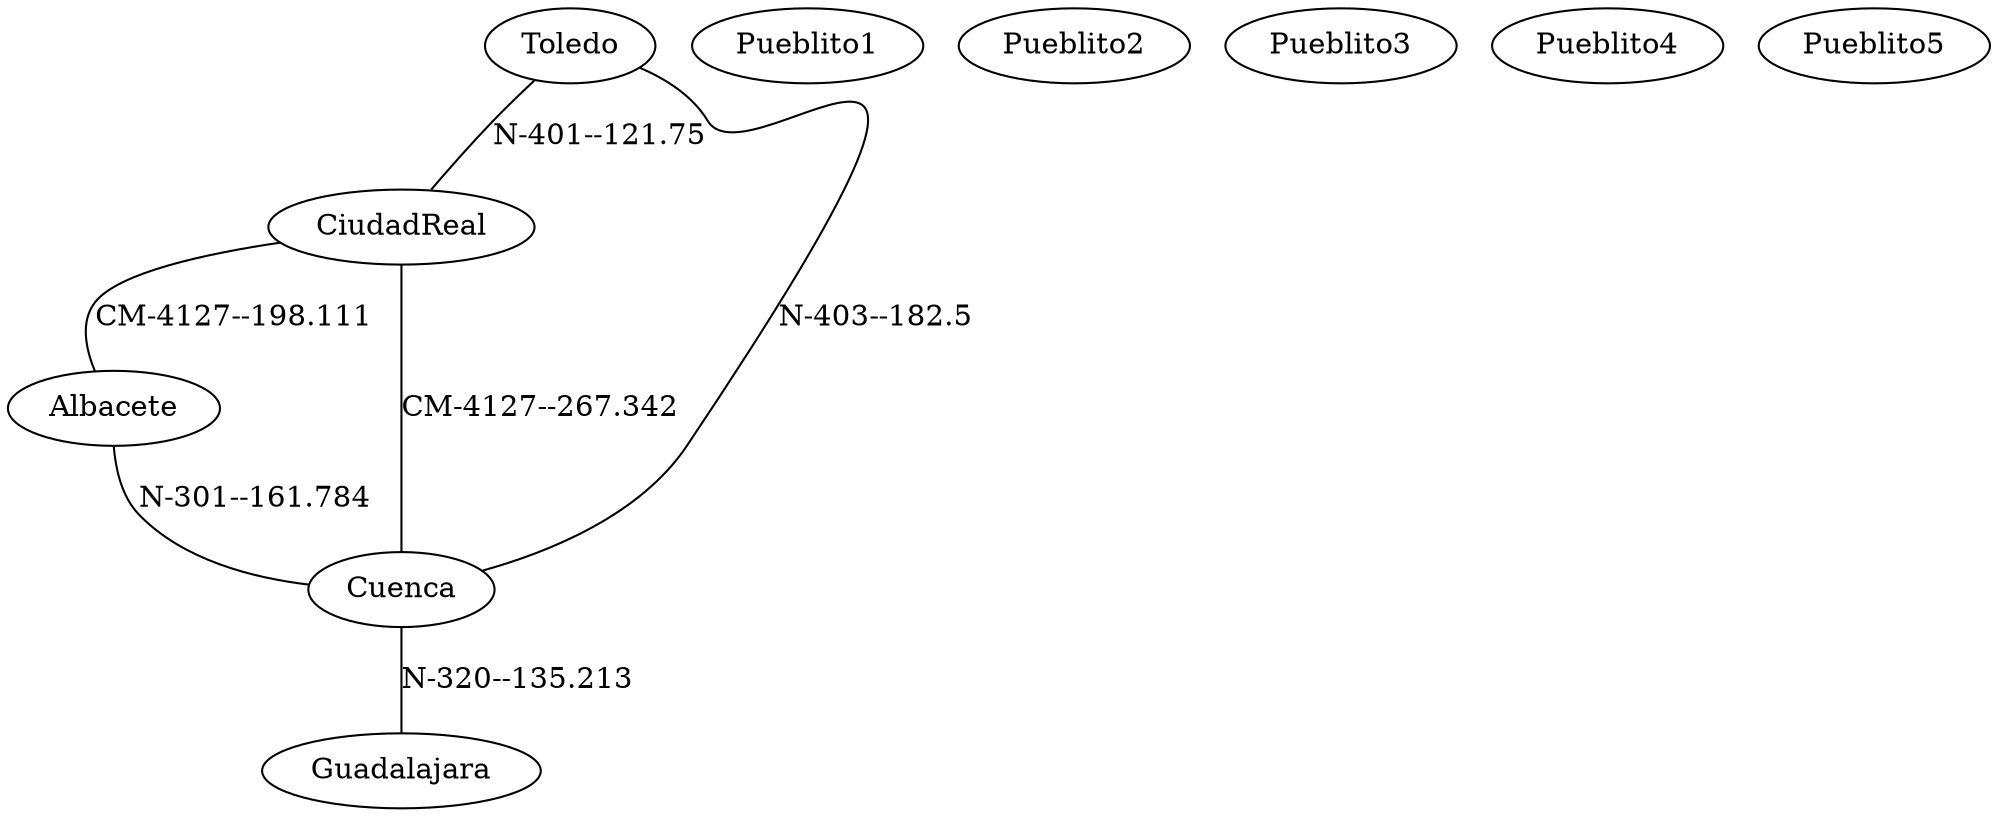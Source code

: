 strict graph G {
  1 [ label="Toledo" ];
  2 [ label="CiudadReal" ];
  3 [ label="Albacete" ];
  4 [ label="Cuenca" ];
  5 [ label="Guadalajara" ];
  6 [ label="Pueblito1" ];
  7 [ label="Pueblito2" ];
  8 [ label="Pueblito3" ];
  9 [ label="Pueblito4" ];
  10 [ label="Pueblito5" ];
  1 -- 2 [ label="N-401--121.75" ];
  1 -- 4 [ label="N-403--182.5" ];
  2 -- 3 [ label="CM-4127--198.111" ];
  2 -- 4 [ label="CM-4127--267.342" ];
  3 -- 4 [ label="N-301--161.784" ];
  4 -- 5 [ label="N-320--135.213" ];
}
